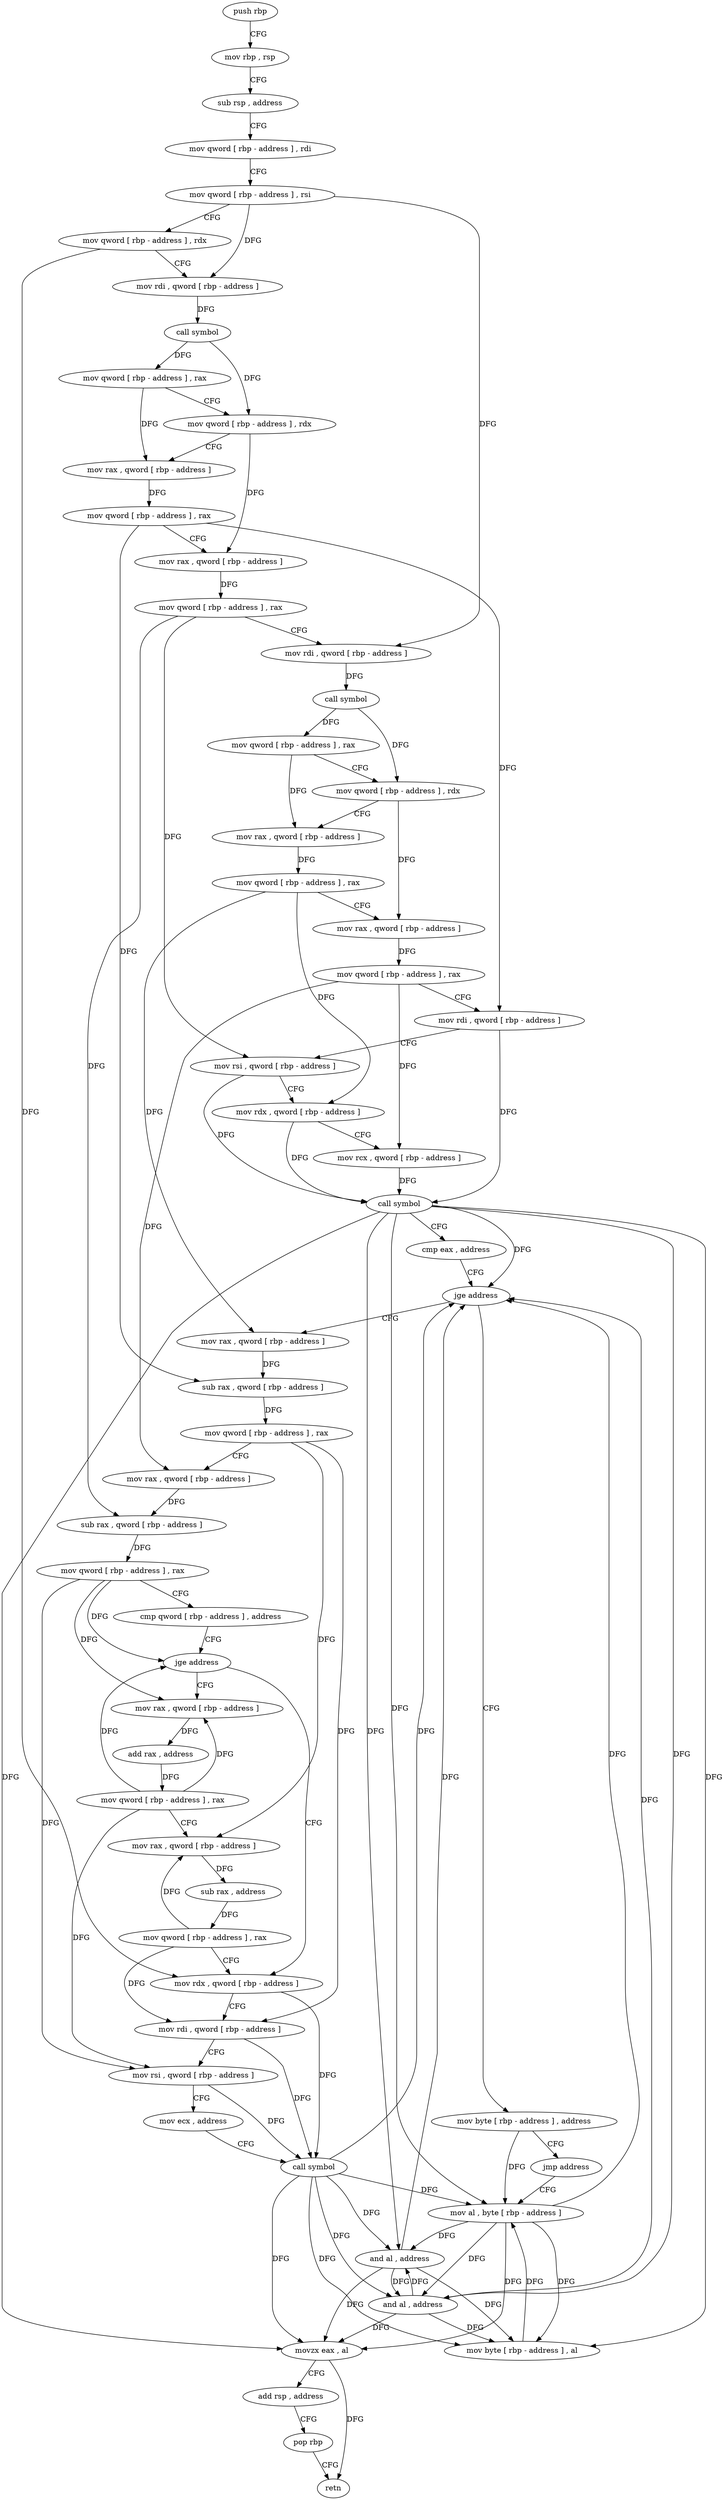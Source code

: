 digraph "func" {
"4221920" [label = "push rbp" ]
"4221921" [label = "mov rbp , rsp" ]
"4221924" [label = "sub rsp , address" ]
"4221928" [label = "mov qword [ rbp - address ] , rdi" ]
"4221932" [label = "mov qword [ rbp - address ] , rsi" ]
"4221936" [label = "mov qword [ rbp - address ] , rdx" ]
"4221940" [label = "mov rdi , qword [ rbp - address ]" ]
"4221944" [label = "call symbol" ]
"4221949" [label = "mov qword [ rbp - address ] , rax" ]
"4221953" [label = "mov qword [ rbp - address ] , rdx" ]
"4221957" [label = "mov rax , qword [ rbp - address ]" ]
"4221961" [label = "mov qword [ rbp - address ] , rax" ]
"4221965" [label = "mov rax , qword [ rbp - address ]" ]
"4221969" [label = "mov qword [ rbp - address ] , rax" ]
"4221973" [label = "mov rdi , qword [ rbp - address ]" ]
"4221977" [label = "call symbol" ]
"4221982" [label = "mov qword [ rbp - address ] , rax" ]
"4221986" [label = "mov qword [ rbp - address ] , rdx" ]
"4221990" [label = "mov rax , qword [ rbp - address ]" ]
"4221994" [label = "mov qword [ rbp - address ] , rax" ]
"4221998" [label = "mov rax , qword [ rbp - address ]" ]
"4222002" [label = "mov qword [ rbp - address ] , rax" ]
"4222006" [label = "mov rdi , qword [ rbp - address ]" ]
"4222010" [label = "mov rsi , qword [ rbp - address ]" ]
"4222014" [label = "mov rdx , qword [ rbp - address ]" ]
"4222018" [label = "mov rcx , qword [ rbp - address ]" ]
"4222022" [label = "call symbol" ]
"4222027" [label = "cmp eax , address" ]
"4222030" [label = "jge address" ]
"4222045" [label = "mov rax , qword [ rbp - address ]" ]
"4222036" [label = "mov byte [ rbp - address ] , address" ]
"4222049" [label = "sub rax , qword [ rbp - address ]" ]
"4222053" [label = "mov qword [ rbp - address ] , rax" ]
"4222057" [label = "mov rax , qword [ rbp - address ]" ]
"4222061" [label = "sub rax , qword [ rbp - address ]" ]
"4222065" [label = "mov qword [ rbp - address ] , rax" ]
"4222069" [label = "cmp qword [ rbp - address ] , address" ]
"4222074" [label = "jge address" ]
"4222108" [label = "mov rdx , qword [ rbp - address ]" ]
"4222080" [label = "mov rax , qword [ rbp - address ]" ]
"4222040" [label = "jmp address" ]
"4222135" [label = "mov al , byte [ rbp - address ]" ]
"4222112" [label = "mov rdi , qword [ rbp - address ]" ]
"4222116" [label = "mov rsi , qword [ rbp - address ]" ]
"4222120" [label = "mov ecx , address" ]
"4222125" [label = "call symbol" ]
"4222130" [label = "and al , address" ]
"4222132" [label = "mov byte [ rbp - address ] , al" ]
"4222084" [label = "add rax , address" ]
"4222090" [label = "mov qword [ rbp - address ] , rax" ]
"4222094" [label = "mov rax , qword [ rbp - address ]" ]
"4222098" [label = "sub rax , address" ]
"4222104" [label = "mov qword [ rbp - address ] , rax" ]
"4222138" [label = "and al , address" ]
"4222140" [label = "movzx eax , al" ]
"4222143" [label = "add rsp , address" ]
"4222147" [label = "pop rbp" ]
"4222148" [label = "retn" ]
"4221920" -> "4221921" [ label = "CFG" ]
"4221921" -> "4221924" [ label = "CFG" ]
"4221924" -> "4221928" [ label = "CFG" ]
"4221928" -> "4221932" [ label = "CFG" ]
"4221932" -> "4221936" [ label = "CFG" ]
"4221932" -> "4221940" [ label = "DFG" ]
"4221932" -> "4221973" [ label = "DFG" ]
"4221936" -> "4221940" [ label = "CFG" ]
"4221936" -> "4222108" [ label = "DFG" ]
"4221940" -> "4221944" [ label = "DFG" ]
"4221944" -> "4221949" [ label = "DFG" ]
"4221944" -> "4221953" [ label = "DFG" ]
"4221949" -> "4221953" [ label = "CFG" ]
"4221949" -> "4221957" [ label = "DFG" ]
"4221953" -> "4221957" [ label = "CFG" ]
"4221953" -> "4221965" [ label = "DFG" ]
"4221957" -> "4221961" [ label = "DFG" ]
"4221961" -> "4221965" [ label = "CFG" ]
"4221961" -> "4222006" [ label = "DFG" ]
"4221961" -> "4222049" [ label = "DFG" ]
"4221965" -> "4221969" [ label = "DFG" ]
"4221969" -> "4221973" [ label = "CFG" ]
"4221969" -> "4222010" [ label = "DFG" ]
"4221969" -> "4222061" [ label = "DFG" ]
"4221973" -> "4221977" [ label = "DFG" ]
"4221977" -> "4221982" [ label = "DFG" ]
"4221977" -> "4221986" [ label = "DFG" ]
"4221982" -> "4221986" [ label = "CFG" ]
"4221982" -> "4221990" [ label = "DFG" ]
"4221986" -> "4221990" [ label = "CFG" ]
"4221986" -> "4221998" [ label = "DFG" ]
"4221990" -> "4221994" [ label = "DFG" ]
"4221994" -> "4221998" [ label = "CFG" ]
"4221994" -> "4222014" [ label = "DFG" ]
"4221994" -> "4222045" [ label = "DFG" ]
"4221998" -> "4222002" [ label = "DFG" ]
"4222002" -> "4222006" [ label = "CFG" ]
"4222002" -> "4222018" [ label = "DFG" ]
"4222002" -> "4222057" [ label = "DFG" ]
"4222006" -> "4222010" [ label = "CFG" ]
"4222006" -> "4222022" [ label = "DFG" ]
"4222010" -> "4222014" [ label = "CFG" ]
"4222010" -> "4222022" [ label = "DFG" ]
"4222014" -> "4222018" [ label = "CFG" ]
"4222014" -> "4222022" [ label = "DFG" ]
"4222018" -> "4222022" [ label = "DFG" ]
"4222022" -> "4222027" [ label = "CFG" ]
"4222022" -> "4222030" [ label = "DFG" ]
"4222022" -> "4222130" [ label = "DFG" ]
"4222022" -> "4222132" [ label = "DFG" ]
"4222022" -> "4222135" [ label = "DFG" ]
"4222022" -> "4222138" [ label = "DFG" ]
"4222022" -> "4222140" [ label = "DFG" ]
"4222027" -> "4222030" [ label = "CFG" ]
"4222030" -> "4222045" [ label = "CFG" ]
"4222030" -> "4222036" [ label = "CFG" ]
"4222045" -> "4222049" [ label = "DFG" ]
"4222036" -> "4222040" [ label = "CFG" ]
"4222036" -> "4222135" [ label = "DFG" ]
"4222049" -> "4222053" [ label = "DFG" ]
"4222053" -> "4222057" [ label = "CFG" ]
"4222053" -> "4222112" [ label = "DFG" ]
"4222053" -> "4222094" [ label = "DFG" ]
"4222057" -> "4222061" [ label = "DFG" ]
"4222061" -> "4222065" [ label = "DFG" ]
"4222065" -> "4222069" [ label = "CFG" ]
"4222065" -> "4222074" [ label = "DFG" ]
"4222065" -> "4222116" [ label = "DFG" ]
"4222065" -> "4222080" [ label = "DFG" ]
"4222069" -> "4222074" [ label = "CFG" ]
"4222074" -> "4222108" [ label = "CFG" ]
"4222074" -> "4222080" [ label = "CFG" ]
"4222108" -> "4222112" [ label = "CFG" ]
"4222108" -> "4222125" [ label = "DFG" ]
"4222080" -> "4222084" [ label = "DFG" ]
"4222040" -> "4222135" [ label = "CFG" ]
"4222135" -> "4222138" [ label = "DFG" ]
"4222135" -> "4222030" [ label = "DFG" ]
"4222135" -> "4222130" [ label = "DFG" ]
"4222135" -> "4222132" [ label = "DFG" ]
"4222135" -> "4222140" [ label = "DFG" ]
"4222112" -> "4222116" [ label = "CFG" ]
"4222112" -> "4222125" [ label = "DFG" ]
"4222116" -> "4222120" [ label = "CFG" ]
"4222116" -> "4222125" [ label = "DFG" ]
"4222120" -> "4222125" [ label = "CFG" ]
"4222125" -> "4222130" [ label = "DFG" ]
"4222125" -> "4222030" [ label = "DFG" ]
"4222125" -> "4222132" [ label = "DFG" ]
"4222125" -> "4222135" [ label = "DFG" ]
"4222125" -> "4222138" [ label = "DFG" ]
"4222125" -> "4222140" [ label = "DFG" ]
"4222130" -> "4222132" [ label = "DFG" ]
"4222130" -> "4222030" [ label = "DFG" ]
"4222130" -> "4222138" [ label = "DFG" ]
"4222130" -> "4222140" [ label = "DFG" ]
"4222132" -> "4222135" [ label = "DFG" ]
"4222084" -> "4222090" [ label = "DFG" ]
"4222090" -> "4222094" [ label = "CFG" ]
"4222090" -> "4222074" [ label = "DFG" ]
"4222090" -> "4222116" [ label = "DFG" ]
"4222090" -> "4222080" [ label = "DFG" ]
"4222094" -> "4222098" [ label = "DFG" ]
"4222098" -> "4222104" [ label = "DFG" ]
"4222104" -> "4222108" [ label = "CFG" ]
"4222104" -> "4222112" [ label = "DFG" ]
"4222104" -> "4222094" [ label = "DFG" ]
"4222138" -> "4222140" [ label = "DFG" ]
"4222138" -> "4222030" [ label = "DFG" ]
"4222138" -> "4222130" [ label = "DFG" ]
"4222138" -> "4222132" [ label = "DFG" ]
"4222140" -> "4222143" [ label = "CFG" ]
"4222140" -> "4222148" [ label = "DFG" ]
"4222143" -> "4222147" [ label = "CFG" ]
"4222147" -> "4222148" [ label = "CFG" ]
}

